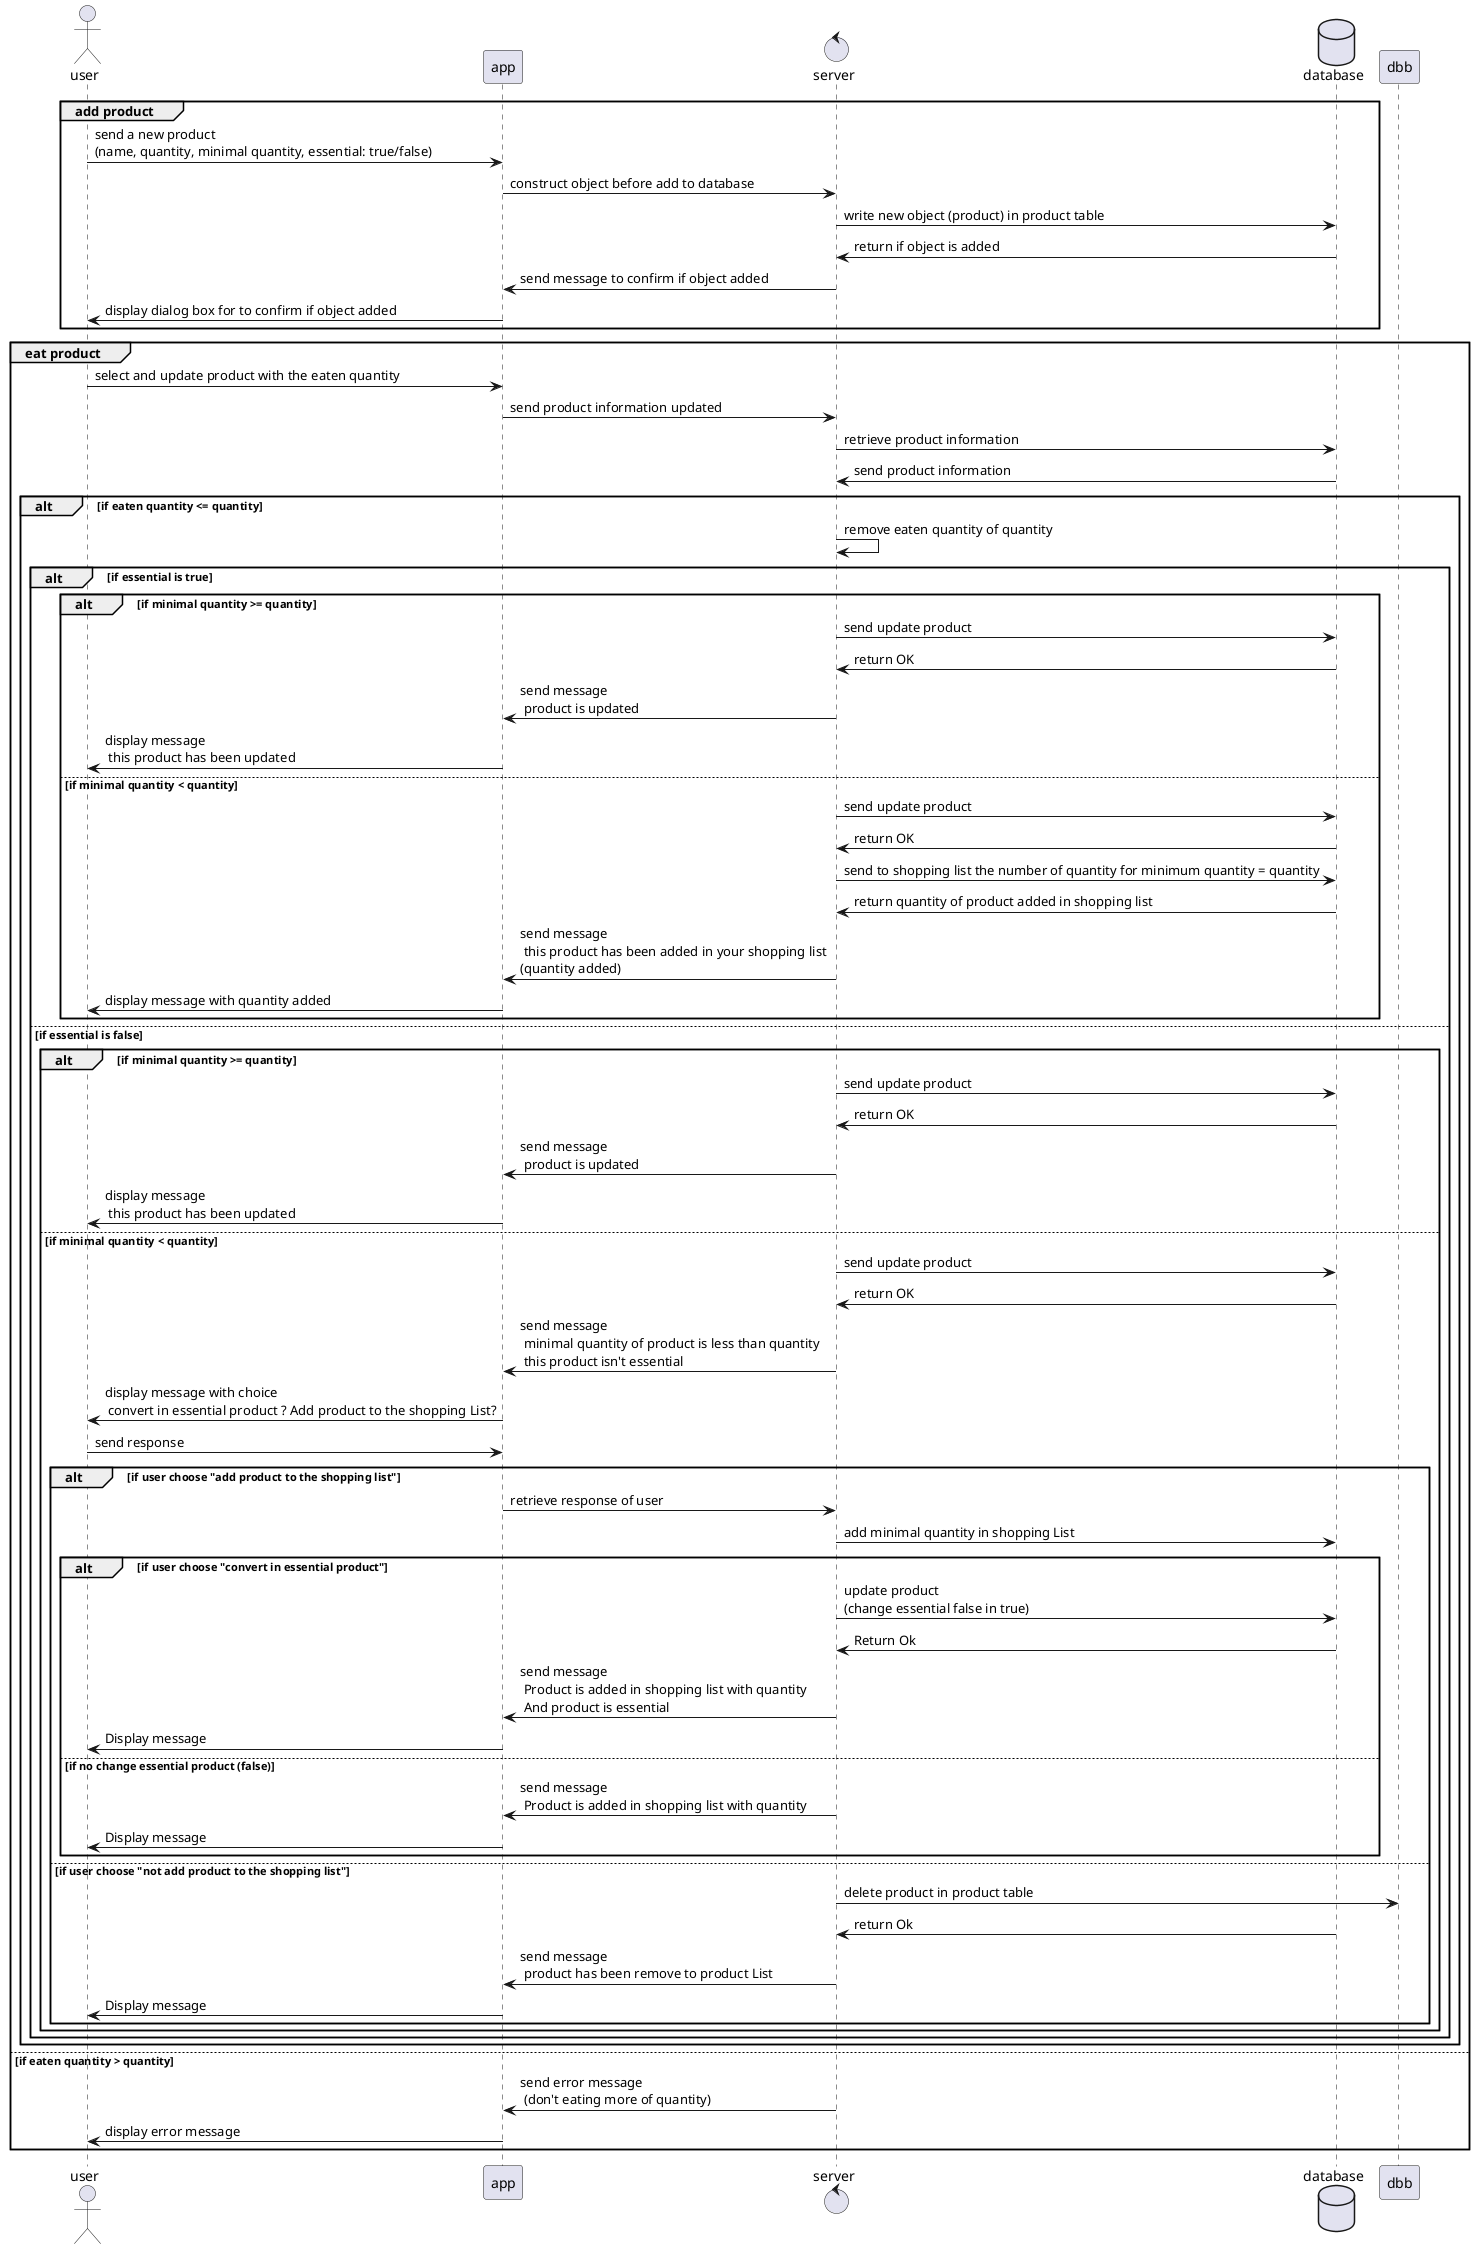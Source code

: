 @startuml pandafeed
actor user as user
participant app as app
control server as server
database database as bdd

group add product
user -> app : send a new product \n(name, quantity, minimal quantity, essential: true/false)
app -> server : construct object before add to database
server -> bdd : write new object (product) in product table
bdd -> server : return if object is added
server -> app : send message to confirm if object added
app -> user : display dialog box for to confirm if object added
end

group eat product
user -> app : select and update product with the eaten quantity
app -> server : send product information updated
server -> bdd : retrieve product information 
bdd -> server : send product information
alt if eaten quantity <= quantity
server -> server : remove eaten quantity of quantity
alt if essential is true
alt if minimal quantity >= quantity
server -> bdd : send update product
bdd -> server : return OK
server -> app : send message \n product is updated
app -> user : display message \n this product has been updated
else if minimal quantity < quantity
server -> bdd : send update product
bdd -> server : return OK
server -> bdd : send to shopping list the number of quantity for minimum quantity = quantity
bdd -> server : return quantity of product added in shopping list
server -> app : send message \n this product has been added in your shopping list \n(quantity added)
app -> user : display message with quantity added
end
else if essential is false
alt if minimal quantity >= quantity
server -> bdd : send update product
bdd -> server : return OK 
server -> app : send message \n product is updated
app -> user : display message \n this product has been updated
else if minimal quantity < quantity
server -> bdd : send update product
bdd -> server : return OK
server -> app : send message \n minimal quantity of product is less than quantity\n this product isn't essential
app -> user : display message with choice \n convert in essential product ? Add product to the shopping List?
user -> app : send response 
alt if user choose "add product to the shopping list"
app -> server : retrieve response of user
server -> bdd : add minimal quantity in shopping List
alt if user choose "convert in essential product"
server -> bdd : update product \n(change essential false in true)   
bdd -> server : Return Ok 
server -> app : send message \n Product is added in shopping list with quantity \n And product is essential
app -> user : Display message 
else if no change essential product (false)
server -> app : send message \n Product is added in shopping list with quantity
app -> user : Display message
end
else if user choose "not add product to the shopping list"
server -> dbb : delete product in product table
bdd -> server : return Ok
server -> app : send message \n product has been remove to product List
app -> user : Display message
end
end
end

end
else if eaten quantity > quantity
server -> app : send error message \n (don't eating more of quantity)
app -> user : display error message 
end
@enduml

